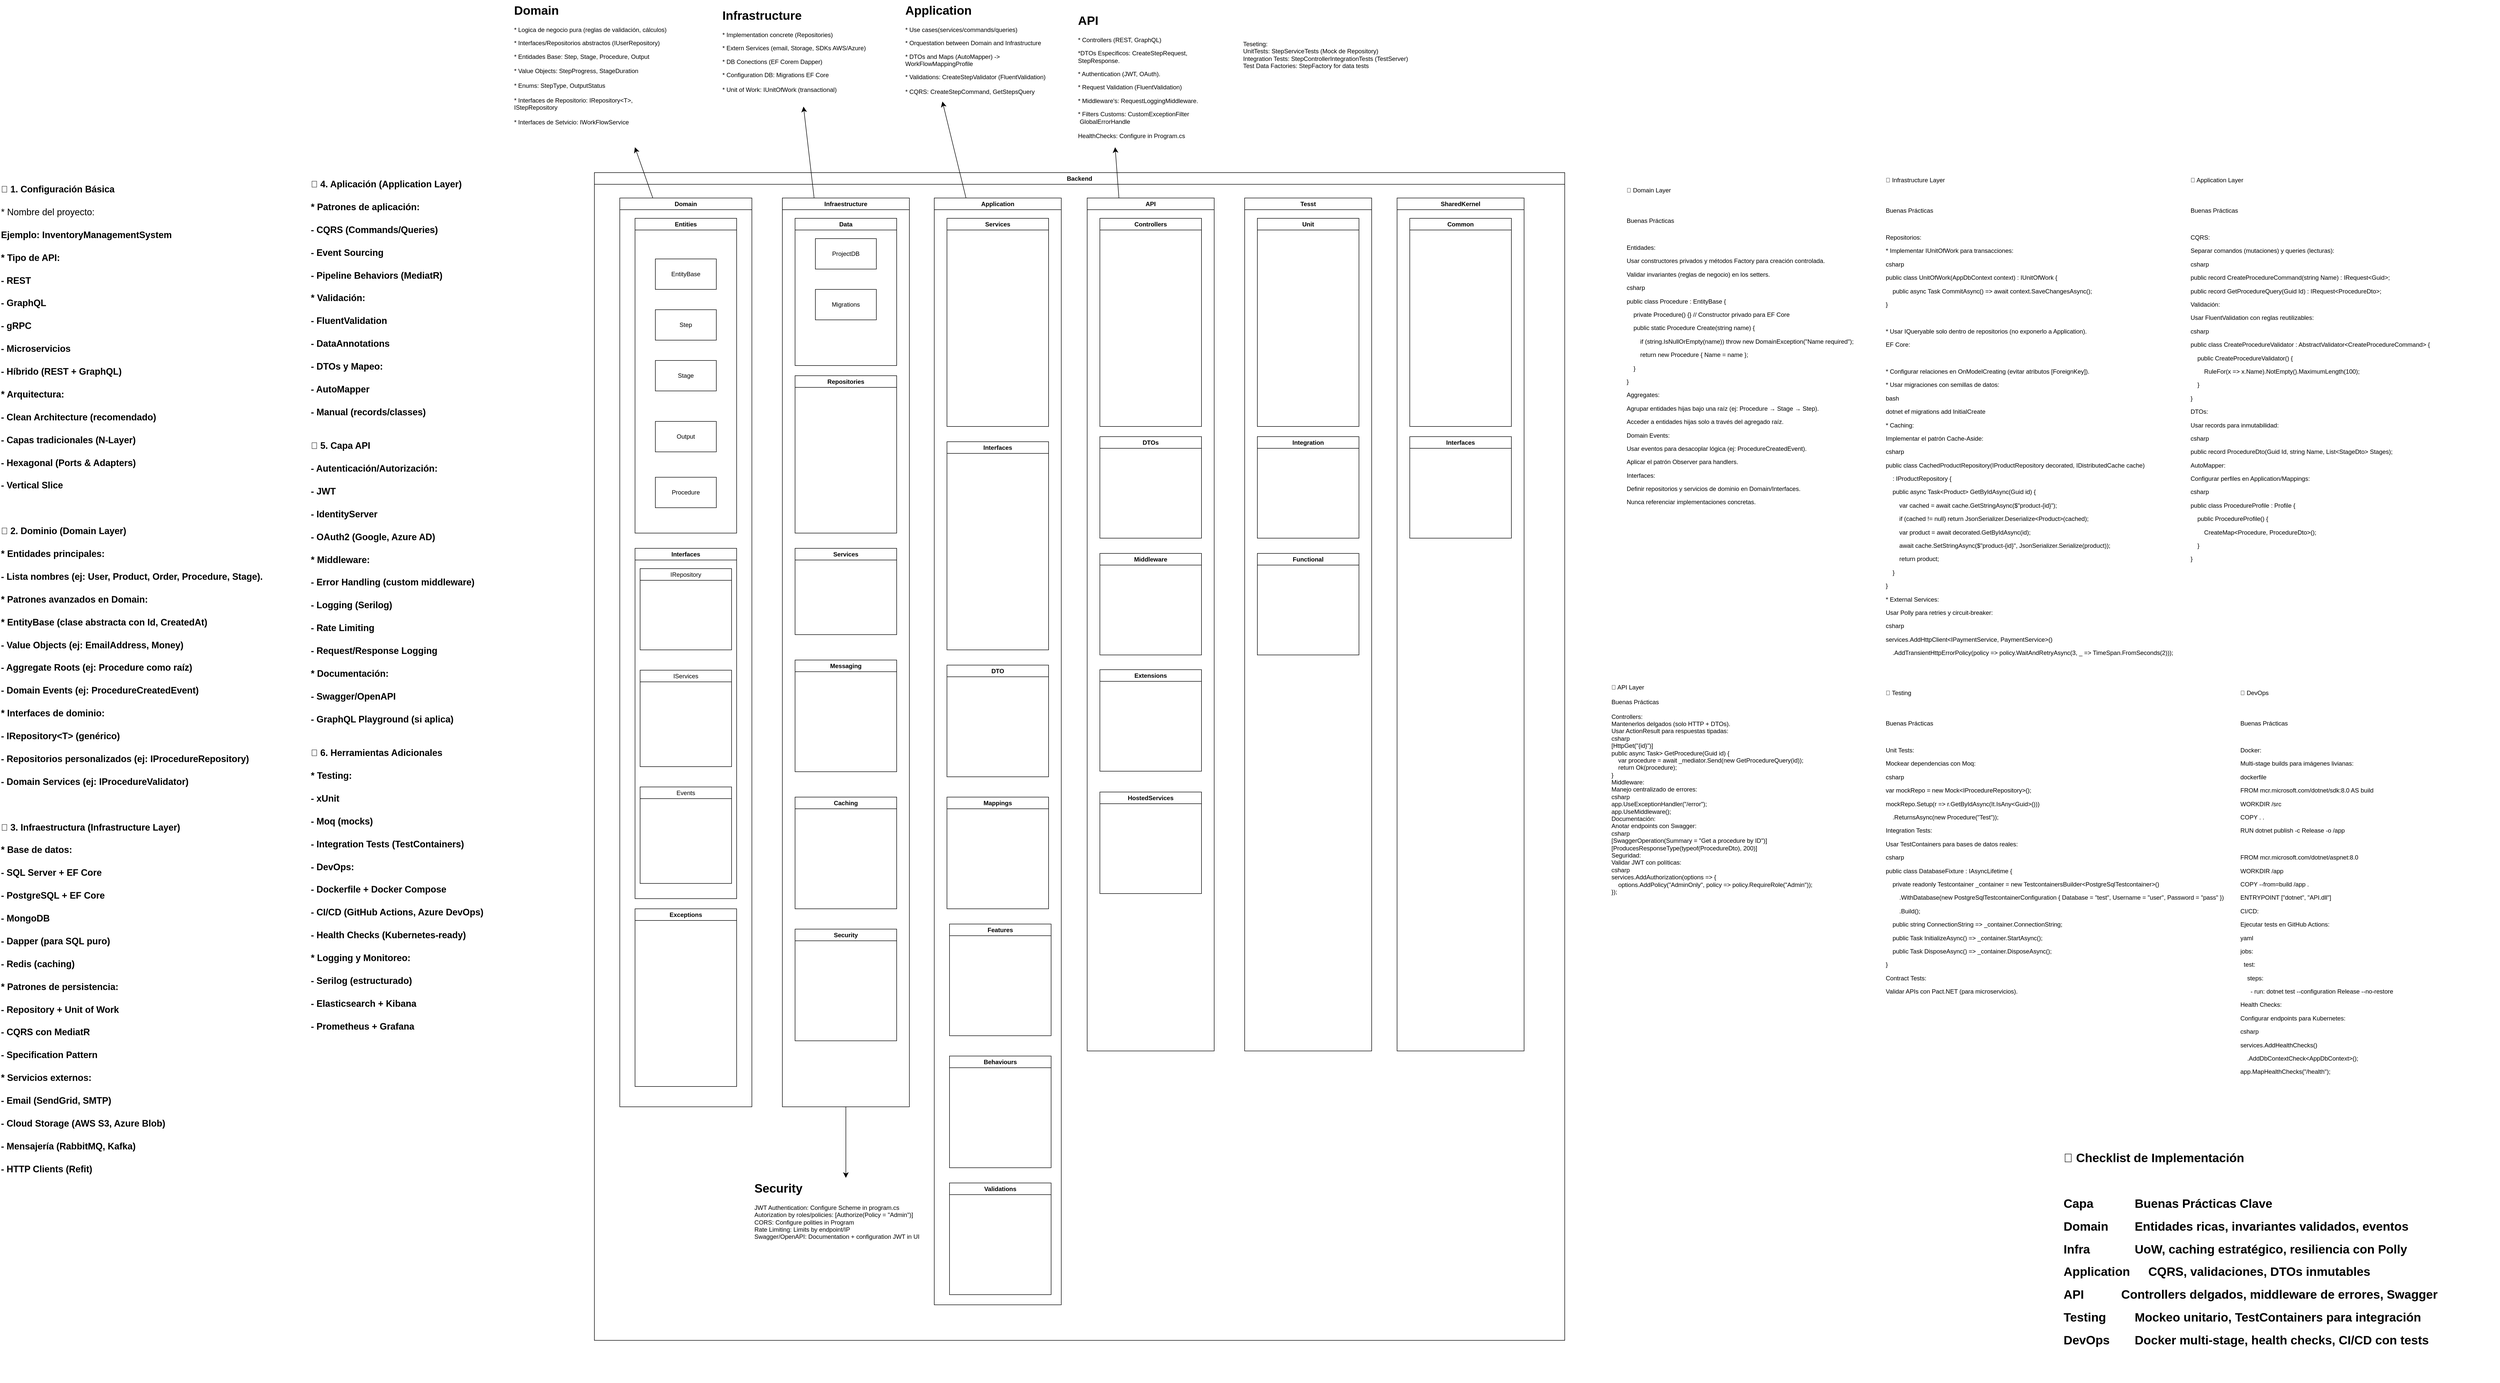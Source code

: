 <mxfile version="27.0.9">
  <diagram name="Page-1" id="qrGzQwODFf5_4_GcaNLa">
    <mxGraphModel dx="-1397" dy="2441" grid="1" gridSize="10" guides="1" tooltips="1" connect="1" arrows="1" fold="1" page="1" pageScale="1" pageWidth="827" pageHeight="1169" math="0" shadow="0">
      <root>
        <mxCell id="0" />
        <mxCell id="1" parent="0" />
        <mxCell id="d8pLa13S02zXAfsV5OUl-139" value="Backend" style="swimlane;whiteSpace=wrap;html=1;" vertex="1" parent="1">
          <mxGeometry x="3690" y="40" width="1910" height="2300" as="geometry" />
        </mxCell>
        <mxCell id="d8pLa13S02zXAfsV5OUl-60" value="Domain" style="swimlane;whiteSpace=wrap;html=1;" vertex="1" parent="d8pLa13S02zXAfsV5OUl-139">
          <mxGeometry x="50" y="50" width="260" height="1790" as="geometry" />
        </mxCell>
        <mxCell id="d8pLa13S02zXAfsV5OUl-62" value="Entities" style="swimlane;whiteSpace=wrap;html=1;" vertex="1" parent="d8pLa13S02zXAfsV5OUl-60">
          <mxGeometry x="30" y="40" width="200" height="620" as="geometry" />
        </mxCell>
        <mxCell id="d8pLa13S02zXAfsV5OUl-63" value="Step" style="rounded=0;whiteSpace=wrap;html=1;" vertex="1" parent="d8pLa13S02zXAfsV5OUl-62">
          <mxGeometry x="40" y="180" width="120" height="60" as="geometry" />
        </mxCell>
        <mxCell id="d8pLa13S02zXAfsV5OUl-64" value="Stage" style="rounded=0;whiteSpace=wrap;html=1;" vertex="1" parent="d8pLa13S02zXAfsV5OUl-62">
          <mxGeometry x="40" y="280" width="120" height="60" as="geometry" />
        </mxCell>
        <mxCell id="d8pLa13S02zXAfsV5OUl-65" value="Output" style="rounded=0;whiteSpace=wrap;html=1;" vertex="1" parent="d8pLa13S02zXAfsV5OUl-62">
          <mxGeometry x="40" y="400" width="120" height="60" as="geometry" />
        </mxCell>
        <mxCell id="d8pLa13S02zXAfsV5OUl-66" value="Procedure" style="rounded=0;whiteSpace=wrap;html=1;" vertex="1" parent="d8pLa13S02zXAfsV5OUl-62">
          <mxGeometry x="40" y="510" width="120" height="60" as="geometry" />
        </mxCell>
        <mxCell id="d8pLa13S02zXAfsV5OUl-208" value="EntityBase" style="rounded=0;whiteSpace=wrap;html=1;" vertex="1" parent="d8pLa13S02zXAfsV5OUl-62">
          <mxGeometry x="40" y="80" width="120" height="60" as="geometry" />
        </mxCell>
        <mxCell id="d8pLa13S02zXAfsV5OUl-67" value="Interfaces" style="swimlane;whiteSpace=wrap;html=1;" vertex="1" parent="d8pLa13S02zXAfsV5OUl-60">
          <mxGeometry x="30" y="690" width="200" height="690" as="geometry" />
        </mxCell>
        <mxCell id="d8pLa13S02zXAfsV5OUl-231" value="IRepository" style="swimlane;whiteSpace=wrap;html=1;fontStyle=0" vertex="1" parent="d8pLa13S02zXAfsV5OUl-67">
          <mxGeometry x="10" y="40" width="180" height="160" as="geometry" />
        </mxCell>
        <mxCell id="d8pLa13S02zXAfsV5OUl-250" value="IServices" style="swimlane;whiteSpace=wrap;html=1;fontStyle=0" vertex="1" parent="d8pLa13S02zXAfsV5OUl-67">
          <mxGeometry x="10" y="240" width="180" height="190" as="geometry" />
        </mxCell>
        <mxCell id="d8pLa13S02zXAfsV5OUl-274" value="Events" style="swimlane;whiteSpace=wrap;html=1;fontStyle=0" vertex="1" parent="d8pLa13S02zXAfsV5OUl-67">
          <mxGeometry x="10" y="470" width="180" height="190" as="geometry" />
        </mxCell>
        <mxCell id="d8pLa13S02zXAfsV5OUl-275" value="Exceptions" style="swimlane;whiteSpace=wrap;html=1;" vertex="1" parent="d8pLa13S02zXAfsV5OUl-60">
          <mxGeometry x="30" y="1400" width="200" height="350" as="geometry" />
        </mxCell>
        <mxCell id="d8pLa13S02zXAfsV5OUl-72" value="Infraestructure" style="swimlane;whiteSpace=wrap;html=1;" vertex="1" parent="d8pLa13S02zXAfsV5OUl-139">
          <mxGeometry x="370" y="50" width="250" height="1790" as="geometry" />
        </mxCell>
        <mxCell id="d8pLa13S02zXAfsV5OUl-122" value="Services" style="swimlane;whiteSpace=wrap;html=1;" vertex="1" parent="d8pLa13S02zXAfsV5OUl-72">
          <mxGeometry x="25" y="690" width="200" height="170" as="geometry" />
        </mxCell>
        <mxCell id="d8pLa13S02zXAfsV5OUl-127" value="Security" style="swimlane;whiteSpace=wrap;html=1;" vertex="1" parent="d8pLa13S02zXAfsV5OUl-72">
          <mxGeometry x="25" y="1440" width="200" height="220" as="geometry" />
        </mxCell>
        <mxCell id="d8pLa13S02zXAfsV5OUl-133" value="Data" style="swimlane;whiteSpace=wrap;html=1;" vertex="1" parent="d8pLa13S02zXAfsV5OUl-72">
          <mxGeometry x="25" y="40" width="200" height="290" as="geometry" />
        </mxCell>
        <mxCell id="d8pLa13S02zXAfsV5OUl-134" value="ProjectDB" style="rounded=0;whiteSpace=wrap;html=1;" vertex="1" parent="d8pLa13S02zXAfsV5OUl-133">
          <mxGeometry x="40" y="40" width="120" height="60" as="geometry" />
        </mxCell>
        <mxCell id="d8pLa13S02zXAfsV5OUl-276" value="Migrations" style="rounded=0;whiteSpace=wrap;html=1;" vertex="1" parent="d8pLa13S02zXAfsV5OUl-133">
          <mxGeometry x="40" y="140" width="120" height="60" as="geometry" />
        </mxCell>
        <mxCell id="d8pLa13S02zXAfsV5OUl-73" value="Repositories" style="swimlane;whiteSpace=wrap;html=1;" vertex="1" parent="d8pLa13S02zXAfsV5OUl-72">
          <mxGeometry x="25" y="350" width="200" height="310" as="geometry" />
        </mxCell>
        <mxCell id="d8pLa13S02zXAfsV5OUl-277" value="Messaging" style="swimlane;whiteSpace=wrap;html=1;" vertex="1" parent="d8pLa13S02zXAfsV5OUl-72">
          <mxGeometry x="25" y="910" width="200" height="220" as="geometry" />
        </mxCell>
        <mxCell id="d8pLa13S02zXAfsV5OUl-278" value="Caching" style="swimlane;whiteSpace=wrap;html=1;" vertex="1" parent="d8pLa13S02zXAfsV5OUl-72">
          <mxGeometry x="25" y="1180" width="200" height="220" as="geometry" />
        </mxCell>
        <mxCell id="d8pLa13S02zXAfsV5OUl-84" value="Application" style="swimlane;whiteSpace=wrap;html=1;startSize=23;" vertex="1" parent="d8pLa13S02zXAfsV5OUl-139">
          <mxGeometry x="669" y="50" width="250" height="2180" as="geometry" />
        </mxCell>
        <mxCell id="d8pLa13S02zXAfsV5OUl-85" value="Services" style="swimlane;whiteSpace=wrap;html=1;" vertex="1" parent="d8pLa13S02zXAfsV5OUl-84">
          <mxGeometry x="25" y="40" width="200" height="410" as="geometry" />
        </mxCell>
        <mxCell id="d8pLa13S02zXAfsV5OUl-107" value="Interfaces" style="swimlane;whiteSpace=wrap;html=1;" vertex="1" parent="d8pLa13S02zXAfsV5OUl-84">
          <mxGeometry x="25" y="480" width="200" height="410" as="geometry" />
        </mxCell>
        <mxCell id="d8pLa13S02zXAfsV5OUl-281" value="Mappings" style="swimlane;whiteSpace=wrap;html=1;" vertex="1" parent="d8pLa13S02zXAfsV5OUl-84">
          <mxGeometry x="25" y="1180" width="200" height="220" as="geometry" />
        </mxCell>
        <mxCell id="d8pLa13S02zXAfsV5OUl-282" value="DTO" style="swimlane;whiteSpace=wrap;html=1;" vertex="1" parent="d8pLa13S02zXAfsV5OUl-84">
          <mxGeometry x="25" y="920" width="200" height="220" as="geometry" />
        </mxCell>
        <mxCell id="d8pLa13S02zXAfsV5OUl-283" value="Features" style="swimlane;whiteSpace=wrap;html=1;" vertex="1" parent="d8pLa13S02zXAfsV5OUl-84">
          <mxGeometry x="30" y="1430" width="200" height="220" as="geometry" />
        </mxCell>
        <mxCell id="d8pLa13S02zXAfsV5OUl-284" value="Behaviours" style="swimlane;whiteSpace=wrap;html=1;" vertex="1" parent="d8pLa13S02zXAfsV5OUl-84">
          <mxGeometry x="30" y="1690" width="200" height="220" as="geometry" />
        </mxCell>
        <mxCell id="d8pLa13S02zXAfsV5OUl-285" value="Validations" style="swimlane;whiteSpace=wrap;html=1;" vertex="1" parent="d8pLa13S02zXAfsV5OUl-84">
          <mxGeometry x="30" y="1940" width="200" height="220" as="geometry" />
        </mxCell>
        <mxCell id="d8pLa13S02zXAfsV5OUl-90" value="API" style="swimlane;whiteSpace=wrap;html=1;startSize=23;" vertex="1" parent="d8pLa13S02zXAfsV5OUl-139">
          <mxGeometry x="970" y="50" width="250" height="1680" as="geometry" />
        </mxCell>
        <mxCell id="d8pLa13S02zXAfsV5OUl-91" value="Controllers" style="swimlane;whiteSpace=wrap;html=1;" vertex="1" parent="d8pLa13S02zXAfsV5OUl-90">
          <mxGeometry x="25" y="40" width="200" height="410" as="geometry" />
        </mxCell>
        <mxCell id="d8pLa13S02zXAfsV5OUl-96" value="DTOs" style="swimlane;whiteSpace=wrap;html=1;" vertex="1" parent="d8pLa13S02zXAfsV5OUl-90">
          <mxGeometry x="25" y="470" width="200" height="200" as="geometry" />
        </mxCell>
        <mxCell id="d8pLa13S02zXAfsV5OUl-97" value="Middleware" style="swimlane;whiteSpace=wrap;html=1;" vertex="1" parent="d8pLa13S02zXAfsV5OUl-90">
          <mxGeometry x="25" y="700" width="200" height="200" as="geometry" />
        </mxCell>
        <mxCell id="d8pLa13S02zXAfsV5OUl-106" value="Extensions" style="swimlane;whiteSpace=wrap;html=1;" vertex="1" parent="d8pLa13S02zXAfsV5OUl-90">
          <mxGeometry x="25" y="929" width="200" height="200" as="geometry" />
        </mxCell>
        <mxCell id="d8pLa13S02zXAfsV5OUl-287" value="HostedServices" style="swimlane;whiteSpace=wrap;html=1;" vertex="1" parent="d8pLa13S02zXAfsV5OUl-90">
          <mxGeometry x="25" y="1170" width="200" height="200" as="geometry" />
        </mxCell>
        <mxCell id="d8pLa13S02zXAfsV5OUl-288" value="Tesst" style="swimlane;whiteSpace=wrap;html=1;startSize=23;" vertex="1" parent="d8pLa13S02zXAfsV5OUl-139">
          <mxGeometry x="1280" y="50" width="250" height="1680" as="geometry" />
        </mxCell>
        <mxCell id="d8pLa13S02zXAfsV5OUl-289" value="Unit" style="swimlane;whiteSpace=wrap;html=1;" vertex="1" parent="d8pLa13S02zXAfsV5OUl-288">
          <mxGeometry x="25" y="40" width="200" height="410" as="geometry" />
        </mxCell>
        <mxCell id="d8pLa13S02zXAfsV5OUl-290" value="Integration" style="swimlane;whiteSpace=wrap;html=1;" vertex="1" parent="d8pLa13S02zXAfsV5OUl-288">
          <mxGeometry x="25" y="470" width="200" height="200" as="geometry" />
        </mxCell>
        <mxCell id="d8pLa13S02zXAfsV5OUl-291" value="Functional" style="swimlane;whiteSpace=wrap;html=1;" vertex="1" parent="d8pLa13S02zXAfsV5OUl-288">
          <mxGeometry x="25" y="700" width="200" height="200" as="geometry" />
        </mxCell>
        <mxCell id="d8pLa13S02zXAfsV5OUl-294" value="SharedKernel" style="swimlane;whiteSpace=wrap;html=1;startSize=23;" vertex="1" parent="d8pLa13S02zXAfsV5OUl-139">
          <mxGeometry x="1580" y="50" width="250" height="1680" as="geometry" />
        </mxCell>
        <mxCell id="d8pLa13S02zXAfsV5OUl-295" value="Common" style="swimlane;whiteSpace=wrap;html=1;" vertex="1" parent="d8pLa13S02zXAfsV5OUl-294">
          <mxGeometry x="25" y="40" width="200" height="410" as="geometry" />
        </mxCell>
        <mxCell id="d8pLa13S02zXAfsV5OUl-296" value="Interfaces" style="swimlane;whiteSpace=wrap;html=1;" vertex="1" parent="d8pLa13S02zXAfsV5OUl-294">
          <mxGeometry x="25" y="470" width="200" height="200" as="geometry" />
        </mxCell>
        <mxCell id="d8pLa13S02zXAfsV5OUl-218" value="&lt;h1 style=&quot;margin-top: 0px;&quot;&gt;&lt;font style=&quot;font-size: 18px;&quot;&gt;🔹 1. Configuración Básica&lt;/font&gt;&lt;/h1&gt;&lt;h1 style=&quot;margin-top: 0px;&quot;&gt;&lt;span style=&quot;font-size: 18px; font-weight: normal;&quot;&gt;* Nombre del proyecto:&lt;/span&gt;&lt;br&gt;&lt;/h1&gt;&lt;h1 style=&quot;margin-top: 0px;&quot;&gt;&lt;font style=&quot;font-size: 18px;&quot;&gt;Ejemplo: InventoryManagementSystem&lt;/font&gt;&lt;/h1&gt;&lt;h1 style=&quot;margin-top: 0px;&quot;&gt;&lt;font style=&quot;font-size: 18px;&quot;&gt;* Tipo de API:&lt;/font&gt;&lt;/h1&gt;&lt;h1 style=&quot;margin-top: 0px;&quot;&gt;&lt;font style=&quot;font-size: 18px;&quot;&gt;- REST&lt;/font&gt;&lt;/h1&gt;&lt;h1 style=&quot;margin-top: 0px;&quot;&gt;&lt;font style=&quot;font-size: 18px;&quot;&gt;- GraphQL&lt;/font&gt;&lt;/h1&gt;&lt;h1 style=&quot;margin-top: 0px;&quot;&gt;&lt;font style=&quot;font-size: 18px;&quot;&gt;- gRPC&lt;/font&gt;&lt;/h1&gt;&lt;h1 style=&quot;margin-top: 0px;&quot;&gt;&lt;font style=&quot;font-size: 18px;&quot;&gt;- Microservicios&lt;/font&gt;&lt;/h1&gt;&lt;h1 style=&quot;margin-top: 0px;&quot;&gt;&lt;font style=&quot;font-size: 18px;&quot;&gt;- Híbrido (REST + GraphQL)&lt;/font&gt;&lt;/h1&gt;&lt;h1 style=&quot;margin-top: 0px;&quot;&gt;&lt;font style=&quot;font-size: 18px;&quot;&gt;* Arquitectura:&lt;/font&gt;&lt;/h1&gt;&lt;h1 style=&quot;margin-top: 0px;&quot;&gt;&lt;font style=&quot;font-size: 18px;&quot;&gt;- Clean Architecture (recomendado)&lt;/font&gt;&lt;/h1&gt;&lt;h1 style=&quot;margin-top: 0px;&quot;&gt;&lt;font style=&quot;font-size: 18px;&quot;&gt;- Capas tradicionales (N-Layer)&lt;/font&gt;&lt;/h1&gt;&lt;h1 style=&quot;margin-top: 0px;&quot;&gt;&lt;font style=&quot;font-size: 18px;&quot;&gt;- Hexagonal (Ports &amp;amp; Adapters)&lt;/font&gt;&lt;/h1&gt;&lt;h1 style=&quot;margin-top: 0px;&quot;&gt;&lt;font style=&quot;font-size: 18px;&quot;&gt;- Vertical Slice&lt;/font&gt;&lt;/h1&gt;&lt;h1 style=&quot;margin-top: 0px;&quot;&gt;&lt;font style=&quot;font-size: 18px;&quot;&gt;&lt;br&gt;&lt;/font&gt;&lt;/h1&gt;&lt;h1 style=&quot;margin-top: 0px;&quot;&gt;&lt;font style=&quot;font-size: 18px;&quot;&gt;🔹 2. Dominio (Domain Layer)&lt;/font&gt;&lt;/h1&gt;&lt;h1 style=&quot;margin-top: 0px;&quot;&gt;&lt;font style=&quot;font-size: 18px;&quot;&gt;* Entidades principales:&lt;/font&gt;&lt;/h1&gt;&lt;h1 style=&quot;margin-top: 0px;&quot;&gt;&lt;font style=&quot;font-size: 18px;&quot;&gt;- Lista nombres (ej: User, Product, Order, Procedure, Stage).&lt;/font&gt;&lt;/h1&gt;&lt;h1 style=&quot;margin-top: 0px;&quot;&gt;&lt;font style=&quot;font-size: 18px;&quot;&gt;* Patrones avanzados en Domain:&lt;/font&gt;&lt;/h1&gt;&lt;h1 style=&quot;margin-top: 0px;&quot;&gt;&lt;font style=&quot;font-size: 18px;&quot;&gt;* EntityBase (clase abstracta con Id, CreatedAt)&lt;/font&gt;&lt;/h1&gt;&lt;h1 style=&quot;margin-top: 0px;&quot;&gt;&lt;font style=&quot;font-size: 18px;&quot;&gt;- Value Objects (ej: EmailAddress, Money)&lt;/font&gt;&lt;/h1&gt;&lt;h1 style=&quot;margin-top: 0px;&quot;&gt;&lt;font style=&quot;font-size: 18px;&quot;&gt;- Aggregate Roots (ej: Procedure como raíz)&lt;/font&gt;&lt;/h1&gt;&lt;h1 style=&quot;margin-top: 0px;&quot;&gt;&lt;font style=&quot;font-size: 18px;&quot;&gt;- Domain Events (ej: ProcedureCreatedEvent)&lt;/font&gt;&lt;/h1&gt;&lt;h1 style=&quot;margin-top: 0px;&quot;&gt;&lt;font style=&quot;font-size: 18px;&quot;&gt;* Interfaces de dominio:&lt;/font&gt;&lt;/h1&gt;&lt;h1 style=&quot;margin-top: 0px;&quot;&gt;&lt;font style=&quot;font-size: 18px;&quot;&gt;- IRepository&amp;lt;T&amp;gt; (genérico)&lt;/font&gt;&lt;/h1&gt;&lt;h1 style=&quot;margin-top: 0px;&quot;&gt;&lt;font style=&quot;font-size: 18px;&quot;&gt;- Repositorios personalizados (ej: IProcedureRepository)&lt;/font&gt;&lt;/h1&gt;&lt;h1 style=&quot;margin-top: 0px;&quot;&gt;&lt;font style=&quot;font-size: 18px;&quot;&gt;- Domain Services (ej: IProcedureValidator)&lt;/font&gt;&lt;/h1&gt;&lt;h1 style=&quot;margin-top: 0px;&quot;&gt;&lt;font style=&quot;font-size: 18px;&quot;&gt;&lt;br&gt;&lt;/font&gt;&lt;/h1&gt;&lt;h1 style=&quot;margin-top: 0px;&quot;&gt;&lt;font style=&quot;font-size: 18px;&quot;&gt;🔹 3. Infraestructura (Infrastructure Layer)&lt;/font&gt;&lt;/h1&gt;&lt;h1 style=&quot;margin-top: 0px;&quot;&gt;&lt;font style=&quot;font-size: 18px;&quot;&gt;* Base de datos:&lt;/font&gt;&lt;/h1&gt;&lt;h1 style=&quot;margin-top: 0px;&quot;&gt;&lt;font style=&quot;font-size: 18px;&quot;&gt;- SQL Server + EF Core&lt;/font&gt;&lt;/h1&gt;&lt;h1 style=&quot;margin-top: 0px;&quot;&gt;&lt;font style=&quot;font-size: 18px;&quot;&gt;- PostgreSQL + EF Core&lt;/font&gt;&lt;/h1&gt;&lt;h1 style=&quot;margin-top: 0px;&quot;&gt;&lt;font style=&quot;font-size: 18px;&quot;&gt;- MongoDB&lt;/font&gt;&lt;/h1&gt;&lt;h1 style=&quot;margin-top: 0px;&quot;&gt;&lt;font style=&quot;font-size: 18px;&quot;&gt;- Dapper (para SQL puro)&lt;/font&gt;&lt;/h1&gt;&lt;h1 style=&quot;margin-top: 0px;&quot;&gt;&lt;font style=&quot;font-size: 18px;&quot;&gt;- Redis (caching)&lt;/font&gt;&lt;/h1&gt;&lt;h1 style=&quot;margin-top: 0px;&quot;&gt;&lt;font style=&quot;font-size: 18px;&quot;&gt;* Patrones de persistencia:&lt;/font&gt;&lt;/h1&gt;&lt;h1 style=&quot;margin-top: 0px;&quot;&gt;&lt;font style=&quot;font-size: 18px;&quot;&gt;- Repository + Unit of Work&lt;/font&gt;&lt;/h1&gt;&lt;h1 style=&quot;margin-top: 0px;&quot;&gt;&lt;font style=&quot;font-size: 18px;&quot;&gt;- CQRS con MediatR&lt;/font&gt;&lt;/h1&gt;&lt;h1 style=&quot;margin-top: 0px;&quot;&gt;&lt;font style=&quot;font-size: 18px;&quot;&gt;- Specification Pattern&lt;/font&gt;&lt;/h1&gt;&lt;h1 style=&quot;margin-top: 0px;&quot;&gt;&lt;font style=&quot;font-size: 18px;&quot;&gt;* Servicios externos:&lt;/font&gt;&lt;/h1&gt;&lt;h1 style=&quot;margin-top: 0px;&quot;&gt;&lt;font style=&quot;font-size: 18px;&quot;&gt;- Email (SendGrid, SMTP)&lt;/font&gt;&lt;/h1&gt;&lt;h1 style=&quot;margin-top: 0px;&quot;&gt;&lt;font style=&quot;font-size: 18px;&quot;&gt;- Cloud Storage (AWS S3, Azure Blob)&lt;/font&gt;&lt;/h1&gt;&lt;h1 style=&quot;margin-top: 0px;&quot;&gt;&lt;font style=&quot;font-size: 18px;&quot;&gt;- Mensajería (RabbitMQ, Kafka)&lt;/font&gt;&lt;/h1&gt;&lt;h1 style=&quot;margin-top: 0px;&quot;&gt;&lt;font style=&quot;font-size: 18px;&quot;&gt;- HTTP Clients (Refit)&lt;/font&gt;&lt;/h1&gt;&lt;h1 style=&quot;margin-top: 0px;&quot;&gt;&lt;br&gt;&lt;/h1&gt;" style="text;html=1;whiteSpace=wrap;overflow=hidden;rounded=0;" vertex="1" parent="1">
          <mxGeometry x="2520" y="50" width="590" height="2170" as="geometry" />
        </mxCell>
        <mxCell id="d8pLa13S02zXAfsV5OUl-256" value="&lt;h1 style=&quot;margin-top: 0px;&quot;&gt;Domain&lt;/h1&gt;&lt;p&gt;* Logica de negocio pura (reglas de validación, cálculos)&lt;/p&gt;&lt;p&gt;* Interfaces/Repositorios abstractos (IUserRepository)&lt;/p&gt;&lt;div&gt;* Entidades Base: Step, Stage, Procedure, Output&lt;/div&gt;&lt;div&gt;&lt;br&gt;&lt;/div&gt;&lt;div&gt;* Value Objects: StepProgress, StageDuration&lt;/div&gt;&lt;div&gt;&lt;br&gt;&lt;/div&gt;&lt;div&gt;* Enums: StepType, OutputStatus&lt;/div&gt;&lt;div&gt;&lt;br&gt;&lt;/div&gt;&lt;div&gt;* Interfaces de Repositorio: IRepository&amp;lt;T&amp;gt;, IStepRepository&lt;/div&gt;&lt;div&gt;&lt;br&gt;&lt;/div&gt;&lt;div&gt;* Interfaces de Setvicio: IWorkFlowService&lt;/div&gt;" style="text;html=1;whiteSpace=wrap;overflow=hidden;rounded=0;" vertex="1" parent="1">
          <mxGeometry x="3530" y="-300" width="319.65" height="290" as="geometry" />
        </mxCell>
        <mxCell id="d8pLa13S02zXAfsV5OUl-257" style="edgeStyle=none;curved=1;rounded=0;orthogonalLoop=1;jettySize=auto;html=1;exitX=0.25;exitY=0;exitDx=0;exitDy=0;entryX=0.75;entryY=1;entryDx=0;entryDy=0;fontSize=12;startSize=8;endSize=8;" edge="1" parent="1" source="d8pLa13S02zXAfsV5OUl-60" target="d8pLa13S02zXAfsV5OUl-256">
          <mxGeometry relative="1" as="geometry" />
        </mxCell>
        <mxCell id="d8pLa13S02zXAfsV5OUl-259" value="&lt;h1 style=&quot;margin-top: 0px;&quot;&gt;Infrastructure&lt;/h1&gt;&lt;p&gt;* Implementation concrete (Repositories)&lt;/p&gt;&lt;p&gt;* Extern Services (email, Storage, SDKs AWS/Azure)&lt;/p&gt;&lt;p&gt;* DB Conections (EF Corem Dapper)&lt;/p&gt;&lt;div&gt;* Configuration DB: Migrations EF Core&lt;/div&gt;&lt;div&gt;&lt;br&gt;&lt;/div&gt;&lt;div&gt;* Unit of Work: IUnitOfWork (transactional)&lt;/div&gt;&lt;p&gt;&lt;br&gt;&lt;/p&gt;" style="text;html=1;whiteSpace=wrap;overflow=hidden;rounded=0;" vertex="1" parent="1">
          <mxGeometry x="3940" y="-290" width="300" height="200" as="geometry" />
        </mxCell>
        <mxCell id="d8pLa13S02zXAfsV5OUl-258" style="edgeStyle=none;curved=1;rounded=0;orthogonalLoop=1;jettySize=auto;html=1;exitX=0.25;exitY=0;exitDx=0;exitDy=0;fontSize=12;startSize=8;endSize=8;" edge="1" parent="1" source="d8pLa13S02zXAfsV5OUl-72" target="d8pLa13S02zXAfsV5OUl-259">
          <mxGeometry relative="1" as="geometry">
            <mxPoint x="4100" y="-150" as="targetPoint" />
          </mxGeometry>
        </mxCell>
        <mxCell id="d8pLa13S02zXAfsV5OUl-261" value="&lt;h1 style=&quot;margin-top: 0px;&quot;&gt;Application&lt;/h1&gt;&lt;p&gt;* Use cases(services/commands/queries)&lt;/p&gt;&lt;p&gt;* Orquestation between Domain and Infrastructure&lt;/p&gt;&lt;p&gt;* DTOs and Maps (AutoMapper) -&amp;gt; WorkFlowMappingProfile&lt;/p&gt;&lt;div&gt;* Validations: CreateStepValidator (FluentValidation)&lt;/div&gt;&lt;div&gt;&lt;br&gt;&lt;/div&gt;&lt;div&gt;* CQRS: CreateStepCommand, GetStepsQuery&amp;nbsp;&lt;/div&gt;&lt;div&gt;&lt;br&gt;&lt;/div&gt;" style="text;html=1;whiteSpace=wrap;overflow=hidden;rounded=0;" vertex="1" parent="1">
          <mxGeometry x="4300" y="-300" width="300" height="200" as="geometry" />
        </mxCell>
        <mxCell id="d8pLa13S02zXAfsV5OUl-262" style="edgeStyle=none;curved=1;rounded=0;orthogonalLoop=1;jettySize=auto;html=1;exitX=0.25;exitY=0;exitDx=0;exitDy=0;entryX=0.25;entryY=1;entryDx=0;entryDy=0;fontSize=12;startSize=8;endSize=8;" edge="1" parent="1" source="d8pLa13S02zXAfsV5OUl-84" target="d8pLa13S02zXAfsV5OUl-261">
          <mxGeometry relative="1" as="geometry" />
        </mxCell>
        <mxCell id="d8pLa13S02zXAfsV5OUl-264" value="&lt;h1 style=&quot;margin-top: 0px;&quot;&gt;API&lt;/h1&gt;&lt;p&gt;* Controllers (REST, GraphQL)&lt;/p&gt;&lt;p&gt;*DTOs Especificos: CreateStepRequest, StepResponse.&lt;br&gt;&lt;/p&gt;&lt;p&gt;* Authentication (JWT, OAuth).&lt;/p&gt;&lt;p&gt;* Request Validation (FluentValidation)&lt;/p&gt;&lt;p&gt;* Middleware&#39;s: RequestLoggingMiddleware.&lt;br&gt;&lt;/p&gt;&lt;div&gt;* Filters Customs: CustomExceptionFilter&lt;/div&gt;&lt;div&gt;&amp;nbsp;GlobalErrorHandle&lt;/div&gt;&lt;div&gt;&lt;br&gt;&lt;/div&gt;&lt;div&gt;HealthChecks: Configure in Program.cs&lt;/div&gt;" style="text;html=1;whiteSpace=wrap;overflow=hidden;rounded=0;" vertex="1" parent="1">
          <mxGeometry x="4640" y="-280" width="300" height="270" as="geometry" />
        </mxCell>
        <mxCell id="d8pLa13S02zXAfsV5OUl-265" style="edgeStyle=none;curved=1;rounded=0;orthogonalLoop=1;jettySize=auto;html=1;exitX=0.25;exitY=0;exitDx=0;exitDy=0;entryX=0.25;entryY=1;entryDx=0;entryDy=0;fontSize=12;startSize=8;endSize=8;" edge="1" parent="1" source="d8pLa13S02zXAfsV5OUl-90" target="d8pLa13S02zXAfsV5OUl-264">
          <mxGeometry relative="1" as="geometry" />
        </mxCell>
        <mxCell id="d8pLa13S02zXAfsV5OUl-267" value="&lt;h1 style=&quot;margin-top: 0px;&quot;&gt;Security&lt;/h1&gt;&lt;div&gt;JWT Authentication: Configure Scheme in program.cs&lt;/div&gt;&lt;div&gt;Autorization by roles/policies: [Authorize(Policy = &quot;Admin&quot;)]&lt;/div&gt;&lt;div&gt;CORS: Configure polities in Program&lt;/div&gt;&lt;div&gt;Rate Limiting: Limits by endpoint/IP&lt;/div&gt;&lt;div&gt;Swagger/OpenAPI: Documentation + configuration JWT in UI&lt;/div&gt;" style="text;html=1;whiteSpace=wrap;overflow=hidden;rounded=0;" vertex="1" parent="1">
          <mxGeometry x="4002.5" y="2020" width="365" height="165" as="geometry" />
        </mxCell>
        <mxCell id="d8pLa13S02zXAfsV5OUl-272" value="Teseting:&lt;div&gt;UnitTests: StepServiceTests (Mock de Repository)&lt;/div&gt;&lt;div&gt;Integration Tests: StepControllerIntegrationTests (TestServer)&lt;/div&gt;&lt;div&gt;Test Data Factories: StepFactory for data tests&lt;/div&gt;" style="shape=partialRectangle;html=1;whiteSpace=wrap;connectable=0;strokeColor=inherit;overflow=hidden;fillColor=none;top=0;left=0;bottom=0;right=0;pointerEvents=1;fontSize=12;align=left;spacingLeft=5;" vertex="1" parent="1">
          <mxGeometry x="4960" y="-280" width="370" height="176" as="geometry">
            <mxRectangle width="370" height="176" as="alternateBounds" />
          </mxGeometry>
        </mxCell>
        <mxCell id="d8pLa13S02zXAfsV5OUl-280" value="" style="edgeStyle=none;curved=1;rounded=0;orthogonalLoop=1;jettySize=auto;html=1;fontSize=12;startSize=8;endSize=8;" edge="1" parent="1" source="d8pLa13S02zXAfsV5OUl-72" target="d8pLa13S02zXAfsV5OUl-267">
          <mxGeometry relative="1" as="geometry" />
        </mxCell>
        <mxCell id="d8pLa13S02zXAfsV5OUl-309" value="&lt;h1 style=&quot;margin-top: 0px;&quot;&gt;&lt;span style=&quot;font-size: 12px; font-weight: normal;&quot;&gt;🔷 Infrastructure Layer&lt;/span&gt;&lt;br&gt;&lt;/h1&gt;&lt;p&gt;&lt;br&gt;&lt;/p&gt;&lt;p&gt;Buenas Prácticas&lt;/p&gt;&lt;p&gt;&lt;br&gt;&lt;/p&gt;&lt;p&gt;Repositorios:&lt;/p&gt;&lt;p&gt;* Implementar IUnitOfWork para transacciones:&lt;/p&gt;&lt;p&gt;csharp&lt;/p&gt;&lt;p&gt;public class UnitOfWork(AppDbContext context) : IUnitOfWork {&lt;/p&gt;&lt;p&gt;&amp;nbsp; &amp;nbsp; public async Task CommitAsync() =&amp;gt; await context.SaveChangesAsync();&lt;/p&gt;&lt;p&gt;}&lt;/p&gt;&lt;p&gt;&lt;br&gt;&lt;/p&gt;&lt;p&gt;* Usar IQueryable solo dentro de repositorios (no exponerlo a Application).&lt;/p&gt;&lt;p&gt;EF Core:&lt;/p&gt;&lt;p&gt;&lt;br&gt;&lt;/p&gt;&lt;p&gt;* Configurar relaciones en OnModelCreating (evitar atributos [ForeignKey]).&lt;/p&gt;&lt;p&gt;* Usar migraciones con semillas de datos:&lt;/p&gt;&lt;p&gt;bash&lt;/p&gt;&lt;p&gt;dotnet ef migrations add InitialCreate&lt;/p&gt;&lt;p&gt;* Caching:&lt;/p&gt;&lt;p&gt;Implementar el patrón Cache-Aside:&lt;/p&gt;&lt;p&gt;csharp&lt;/p&gt;&lt;p&gt;public class CachedProductRepository(IProductRepository decorated, IDistributedCache cache)&amp;nbsp;&lt;/p&gt;&lt;p&gt;&amp;nbsp; &amp;nbsp; : IProductRepository {&lt;/p&gt;&lt;p&gt;&amp;nbsp; &amp;nbsp; public async Task&amp;lt;Product&amp;gt; GetByIdAsync(Guid id) {&lt;/p&gt;&lt;p&gt;&amp;nbsp; &amp;nbsp; &amp;nbsp; &amp;nbsp; var cached = await cache.GetStringAsync($&quot;product-{id}&quot;);&lt;/p&gt;&lt;p&gt;&amp;nbsp; &amp;nbsp; &amp;nbsp; &amp;nbsp; if (cached != null) return JsonSerializer.Deserialize&amp;lt;Product&amp;gt;(cached);&lt;/p&gt;&lt;p&gt;&amp;nbsp; &amp;nbsp; &amp;nbsp; &amp;nbsp; var product = await decorated.GetByIdAsync(id);&lt;/p&gt;&lt;p&gt;&amp;nbsp; &amp;nbsp; &amp;nbsp; &amp;nbsp; await cache.SetStringAsync($&quot;product-{id}&quot;, JsonSerializer.Serialize(product));&lt;/p&gt;&lt;p&gt;&amp;nbsp; &amp;nbsp; &amp;nbsp; &amp;nbsp; return product;&lt;/p&gt;&lt;p&gt;&amp;nbsp; &amp;nbsp; }&lt;/p&gt;&lt;p&gt;}&lt;/p&gt;&lt;p&gt;* External Services:&lt;/p&gt;&lt;p&gt;Usar Polly para retries y circuit-breaker:&lt;/p&gt;&lt;p&gt;csharp&lt;/p&gt;&lt;p&gt;services.AddHttpClient&amp;lt;IPaymentService, PaymentService&amp;gt;()&lt;/p&gt;&lt;p&gt;&amp;nbsp; &amp;nbsp; .AddTransientHttpErrorPolicy(policy =&amp;gt; policy.WaitAndRetryAsync(3, _ =&amp;gt; TimeSpan.FromSeconds(2)));&lt;/p&gt;&lt;div&gt;&lt;br&gt;&lt;/div&gt;" style="text;html=1;whiteSpace=wrap;overflow=hidden;rounded=0;" vertex="1" parent="1">
          <mxGeometry x="6230" y="30" width="590" height="1060" as="geometry" />
        </mxCell>
        <mxCell id="d8pLa13S02zXAfsV5OUl-310" value="&lt;h1 style=&quot;margin-top: 0px;&quot;&gt;&lt;span style=&quot;font-size: 12px; font-weight: normal;&quot;&gt;🔷 Application Layer&lt;/span&gt;&lt;br&gt;&lt;/h1&gt;&lt;p&gt;&lt;br&gt;&lt;/p&gt;&lt;p&gt;Buenas Prácticas&lt;/p&gt;&lt;p&gt;&lt;br&gt;&lt;/p&gt;&lt;p&gt;CQRS:&lt;/p&gt;&lt;p&gt;Separar comandos (mutaciones) y queries (lecturas):&lt;/p&gt;&lt;p&gt;csharp&lt;/p&gt;&lt;p&gt;public record CreateProcedureCommand(string Name) : IRequest&amp;lt;Guid&amp;gt;;&lt;/p&gt;&lt;p&gt;public record GetProcedureQuery(Guid Id) : IRequest&amp;lt;ProcedureDto&amp;gt;;&lt;/p&gt;&lt;p&gt;Validación:&lt;/p&gt;&lt;p&gt;Usar FluentValidation con reglas reutilizables:&lt;/p&gt;&lt;p&gt;csharp&lt;/p&gt;&lt;p&gt;public class CreateProcedureValidator : AbstractValidator&amp;lt;CreateProcedureCommand&amp;gt; {&lt;/p&gt;&lt;p&gt;&amp;nbsp; &amp;nbsp; public CreateProcedureValidator() {&lt;/p&gt;&lt;p&gt;&amp;nbsp; &amp;nbsp; &amp;nbsp; &amp;nbsp; RuleFor(x =&amp;gt; x.Name).NotEmpty().MaximumLength(100);&lt;/p&gt;&lt;p&gt;&amp;nbsp; &amp;nbsp; }&lt;/p&gt;&lt;p&gt;}&lt;/p&gt;&lt;p&gt;DTOs:&lt;/p&gt;&lt;p&gt;Usar records para inmutabilidad:&lt;/p&gt;&lt;p&gt;csharp&lt;/p&gt;&lt;p&gt;public record ProcedureDto(Guid Id, string Name, List&amp;lt;StageDto&amp;gt; Stages);&lt;/p&gt;&lt;p&gt;AutoMapper:&lt;/p&gt;&lt;p&gt;Configurar perfiles en Application/Mappings:&lt;/p&gt;&lt;p&gt;csharp&lt;/p&gt;&lt;p&gt;public class ProcedureProfile : Profile {&lt;/p&gt;&lt;p&gt;&amp;nbsp; &amp;nbsp; public ProcedureProfile() {&lt;/p&gt;&lt;p&gt;&amp;nbsp; &amp;nbsp; &amp;nbsp; &amp;nbsp; CreateMap&amp;lt;Procedure, ProcedureDto&amp;gt;();&lt;/p&gt;&lt;p&gt;&amp;nbsp; &amp;nbsp; }&lt;/p&gt;&lt;p&gt;}&lt;/p&gt;&lt;div&gt;&lt;br&gt;&lt;/div&gt;" style="text;html=1;whiteSpace=wrap;overflow=hidden;rounded=0;" vertex="1" parent="1">
          <mxGeometry x="6830" y="30" width="490" height="830" as="geometry" />
        </mxCell>
        <mxCell id="d8pLa13S02zXAfsV5OUl-311" value="&lt;h1 style=&quot;margin-top: 0px;&quot;&gt;&lt;span style=&quot;font-size: 12px; font-weight: normal;&quot;&gt;🔷 Domain Layer&lt;/span&gt;&lt;br&gt;&lt;/h1&gt;&lt;p&gt;&lt;br&gt;&lt;/p&gt;&lt;p&gt;Buenas Prácticas&lt;/p&gt;&lt;p&gt;&lt;br&gt;&lt;/p&gt;&lt;p&gt;Entidades:&lt;/p&gt;&lt;p&gt;Usar constructores privados y métodos Factory para creación controlada.&lt;/p&gt;&lt;p&gt;Validar invariantes (reglas de negocio) en los setters.&lt;/p&gt;&lt;p&gt;csharp&lt;/p&gt;&lt;p&gt;public class Procedure : EntityBase {&lt;/p&gt;&lt;p&gt;&amp;nbsp; &amp;nbsp; private Procedure() {} // Constructor privado para EF Core&lt;/p&gt;&lt;p&gt;&amp;nbsp; &amp;nbsp; public static Procedure Create(string name) {&lt;/p&gt;&lt;p&gt;&amp;nbsp; &amp;nbsp; &amp;nbsp; &amp;nbsp; if (string.IsNullOrEmpty(name)) throw new DomainException(&quot;Name required&quot;);&lt;/p&gt;&lt;p&gt;&amp;nbsp; &amp;nbsp; &amp;nbsp; &amp;nbsp; return new Procedure { Name = name };&lt;/p&gt;&lt;p&gt;&amp;nbsp; &amp;nbsp; }&lt;/p&gt;&lt;p&gt;}&lt;/p&gt;&lt;p&gt;Aggregates:&lt;/p&gt;&lt;p&gt;Agrupar entidades hijas bajo una raíz (ej: Procedure → Stage → Step).&lt;/p&gt;&lt;p&gt;Acceder a entidades hijas solo a través del agregado raíz.&lt;/p&gt;&lt;p&gt;Domain Events:&lt;/p&gt;&lt;p&gt;Usar eventos para desacoplar lógica (ej: ProcedureCreatedEvent).&lt;/p&gt;&lt;p&gt;Aplicar el patrón Observer para handlers.&lt;/p&gt;&lt;p&gt;Interfaces:&lt;/p&gt;&lt;p&gt;Definir repositorios y servicios de dominio en Domain/Interfaces.&lt;/p&gt;&lt;p&gt;Nunca referenciar implementaciones concretas.&lt;/p&gt;" style="text;html=1;whiteSpace=wrap;overflow=hidden;rounded=0;" vertex="1" parent="1">
          <mxGeometry x="5720" y="50" width="470" height="700" as="geometry" />
        </mxCell>
        <mxCell id="d8pLa13S02zXAfsV5OUl-312" value="🔷 API Layer&#xa;&#xa;Buenas Prácticas&#xa;&#xa;Controllers:&#xa;Mantenerlos delgados (solo HTTP + DTOs).&#xa;Usar ActionResult&lt;T&gt; para respuestas tipadas:&#xa;csharp&#xa;[HttpGet(&quot;{id}&quot;)]&#xa;public async Task&lt;ActionResult&lt;ProcedureDto&gt;&gt; GetProcedure(Guid id) {&#xa;    var procedure = await _mediator.Send(new GetProcedureQuery(id));&#xa;    return Ok(procedure);&#xa;}&#xa;Middleware:&#xa;Manejo centralizado de errores:&#xa;csharp&#xa;app.UseExceptionHandler(&quot;/error&quot;);&#xa;app.UseMiddleware&lt;ErrorHandlerMiddleware&gt;();&#xa;Documentación:&#xa;Anotar endpoints con Swagger:&#xa;csharp&#xa;[SwaggerOperation(Summary = &quot;Get a procedure by ID&quot;)]&#xa;[ProducesResponseType(typeof(ProcedureDto), 200)]&#xa;Seguridad:&#xa;Validar JWT con políticas:&#xa;csharp&#xa;services.AddAuthorization(options =&gt; {&#xa;    options.AddPolicy(&quot;AdminOnly&quot;, policy =&gt; policy.RequireRole(&quot;Admin&quot;));&#xa;});" style="text;html=1;whiteSpace=wrap;overflow=hidden;rounded=0;" vertex="1" parent="1">
          <mxGeometry x="5690" y="1040" width="500" height="560" as="geometry" />
        </mxCell>
        <mxCell id="d8pLa13S02zXAfsV5OUl-313" value="&lt;h1 style=&quot;margin-top: 0px;&quot;&gt;&lt;span style=&quot;font-size: 12px; font-weight: normal;&quot;&gt;🔷 Testing&lt;/span&gt;&lt;br&gt;&lt;/h1&gt;&lt;p&gt;&lt;br&gt;&lt;/p&gt;&lt;p&gt;Buenas Prácticas&lt;/p&gt;&lt;p&gt;&lt;br&gt;&lt;/p&gt;&lt;p&gt;Unit Tests:&lt;/p&gt;&lt;p&gt;Mockear dependencias con Moq:&lt;/p&gt;&lt;p&gt;csharp&lt;/p&gt;&lt;p&gt;var mockRepo = new Mock&amp;lt;IProcedureRepository&amp;gt;();&lt;/p&gt;&lt;p&gt;mockRepo.Setup(r =&amp;gt; r.GetByIdAsync(It.IsAny&amp;lt;Guid&amp;gt;()))&lt;/p&gt;&lt;p&gt;&amp;nbsp; &amp;nbsp; .ReturnsAsync(new Procedure(&quot;Test&quot;));&lt;/p&gt;&lt;p&gt;Integration Tests:&lt;/p&gt;&lt;p&gt;Usar TestContainers para bases de datos reales:&lt;/p&gt;&lt;p&gt;csharp&lt;/p&gt;&lt;p&gt;public class DatabaseFixture : IAsyncLifetime {&lt;/p&gt;&lt;p&gt;&amp;nbsp; &amp;nbsp; private readonly Testcontainer _container = new TestcontainersBuilder&amp;lt;PostgreSqlTestcontainer&amp;gt;()&lt;/p&gt;&lt;p&gt;&amp;nbsp; &amp;nbsp; &amp;nbsp; &amp;nbsp; .WithDatabase(new PostgreSqlTestcontainerConfiguration { Database = &quot;test&quot;, Username = &quot;user&quot;, Password = &quot;pass&quot; })&lt;/p&gt;&lt;p&gt;&amp;nbsp; &amp;nbsp; &amp;nbsp; &amp;nbsp; .Build();&lt;/p&gt;&lt;p&gt;&amp;nbsp; &amp;nbsp; public string ConnectionString =&amp;gt; _container.ConnectionString;&lt;/p&gt;&lt;p&gt;&amp;nbsp; &amp;nbsp; public Task InitializeAsync() =&amp;gt; _container.StartAsync();&lt;/p&gt;&lt;p&gt;&amp;nbsp; &amp;nbsp; public Task DisposeAsync() =&amp;gt; _container.DisposeAsync();&lt;/p&gt;&lt;p&gt;}&lt;/p&gt;&lt;p&gt;Contract Tests:&lt;/p&gt;&lt;p&gt;Validar APIs con Pact.NET (para microservicios).&lt;/p&gt;" style="text;html=1;whiteSpace=wrap;overflow=hidden;rounded=0;" vertex="1" parent="1">
          <mxGeometry x="6230" y="1040" width="690" height="710" as="geometry" />
        </mxCell>
        <mxCell id="d8pLa13S02zXAfsV5OUl-314" value="&lt;h1 style=&quot;margin-top: 0px;&quot;&gt;&lt;span style=&quot;font-size: 12px; font-weight: normal;&quot;&gt;🔷 DevOps&lt;/span&gt;&lt;br&gt;&lt;/h1&gt;&lt;p&gt;&lt;br&gt;&lt;/p&gt;&lt;p&gt;Buenas Prácticas&lt;/p&gt;&lt;p&gt;&lt;br&gt;&lt;/p&gt;&lt;p&gt;Docker:&lt;/p&gt;&lt;p&gt;Multi-stage builds para imágenes livianas:&lt;/p&gt;&lt;p&gt;dockerfile&lt;/p&gt;&lt;p&gt;FROM mcr.microsoft.com/dotnet/sdk:8.0 AS build&lt;/p&gt;&lt;p&gt;WORKDIR /src&lt;/p&gt;&lt;p&gt;COPY . .&lt;/p&gt;&lt;p&gt;RUN dotnet publish -c Release -o /app&lt;/p&gt;&lt;p&gt;&lt;br&gt;&lt;/p&gt;&lt;p&gt;FROM mcr.microsoft.com/dotnet/aspnet:8.0&lt;/p&gt;&lt;p&gt;WORKDIR /app&lt;/p&gt;&lt;p&gt;COPY --from=build /app .&lt;/p&gt;&lt;p&gt;ENTRYPOINT [&quot;dotnet&quot;, &quot;API.dll&quot;]&lt;/p&gt;&lt;p&gt;CI/CD:&lt;/p&gt;&lt;p&gt;Ejecutar tests en GitHub Actions:&lt;/p&gt;&lt;p&gt;yaml&lt;/p&gt;&lt;p&gt;jobs:&lt;/p&gt;&lt;p&gt;&amp;nbsp; test:&lt;/p&gt;&lt;p&gt;&amp;nbsp; &amp;nbsp; steps:&lt;/p&gt;&lt;p&gt;&amp;nbsp; &amp;nbsp; &amp;nbsp; - run: dotnet test --configuration Release --no-restore&lt;/p&gt;&lt;p&gt;Health Checks:&lt;/p&gt;&lt;p&gt;Configurar endpoints para Kubernetes:&lt;/p&gt;&lt;p&gt;csharp&lt;/p&gt;&lt;p&gt;services.AddHealthChecks()&lt;/p&gt;&lt;p&gt;&amp;nbsp; &amp;nbsp; .AddDbContextCheck&amp;lt;AppDbContext&amp;gt;();&lt;/p&gt;&lt;p&gt;app.MapHealthChecks(&quot;/health&quot;);&lt;/p&gt;&lt;div&gt;&lt;br&gt;&lt;/div&gt;" style="text;html=1;whiteSpace=wrap;overflow=hidden;rounded=0;" vertex="1" parent="1">
          <mxGeometry x="6928" y="1040" width="512" height="820" as="geometry" />
        </mxCell>
        <mxCell id="d8pLa13S02zXAfsV5OUl-315" value="&lt;h1 style=&quot;margin-top: 0px;&quot;&gt;📌 Checklist de Implementación&lt;/h1&gt;&lt;h1 style=&quot;margin-top: 0px;&quot;&gt;&lt;br&gt;&lt;/h1&gt;&lt;h1 style=&quot;margin-top: 0px;&quot;&gt;Capa&lt;span style=&quot;white-space:pre&quot; class=&quot;Apple-tab-span&quot;&gt;&#x9;&lt;/span&gt; &amp;nbsp; &amp;nbsp; Buenas Prácticas Clave&lt;/h1&gt;&lt;h1 style=&quot;margin-top: 0px;&quot;&gt;Domain&lt;span style=&quot;white-space:pre&quot; class=&quot;Apple-tab-span&quot;&gt;&#x9;&lt;/span&gt; &amp;nbsp; &amp;nbsp; Entidades ricas, invariantes validados, eventos&lt;/h1&gt;&lt;h1 style=&quot;margin-top: 0px;&quot;&gt;Infra&lt;span style=&quot;white-space:pre&quot; class=&quot;Apple-tab-span&quot;&gt;&#x9;&lt;/span&gt; &amp;nbsp; &amp;nbsp; UoW, caching estratégico, resiliencia con Polly&lt;/h1&gt;&lt;h1 style=&quot;margin-top: 0px;&quot;&gt;Application&lt;span style=&quot;white-space:pre&quot; class=&quot;Apple-tab-span&quot;&gt;&#x9;&lt;/span&gt; CQRS, validaciones, DTOs inmutables&lt;/h1&gt;&lt;h1 style=&quot;margin-top: 0px;&quot;&gt;API&lt;span style=&quot;white-space:pre&quot; class=&quot;Apple-tab-span&quot;&gt;&#x9;&lt;/span&gt; &amp;nbsp; &amp;nbsp; &amp;nbsp; &amp;nbsp; Controllers delgados, middleware de errores, Swagger&lt;/h1&gt;&lt;h1 style=&quot;margin-top: 0px;&quot;&gt;Testing&lt;span style=&quot;white-space:pre&quot; class=&quot;Apple-tab-span&quot;&gt;&#x9;&lt;/span&gt; &amp;nbsp; &amp;nbsp; Mockeo unitario, TestContainers para integración&lt;/h1&gt;&lt;h1 style=&quot;margin-top: 0px;&quot;&gt;DevOps&lt;span style=&quot;white-space:pre&quot; class=&quot;Apple-tab-span&quot;&gt;&#x9;&lt;/span&gt; &amp;nbsp; &amp;nbsp; Docker multi-stage, health checks, CI/CD con tests&lt;/h1&gt;&lt;p&gt;&lt;br&gt;&lt;/p&gt;" style="text;html=1;whiteSpace=wrap;overflow=hidden;rounded=0;" vertex="1" parent="1">
          <mxGeometry x="6580" y="1960" width="840" height="460" as="geometry" />
        </mxCell>
        <mxCell id="d8pLa13S02zXAfsV5OUl-316" value="&lt;h1 style=&quot;margin-top: 0px;&quot;&gt;&lt;font style=&quot;font-size: 18px;&quot;&gt;🔹 4. Aplicación (Application Layer)&lt;/font&gt;&lt;/h1&gt;&lt;h1 style=&quot;margin-top: 0px;&quot;&gt;&lt;font style=&quot;font-size: 18px;&quot;&gt;* Patrones de aplicación:&lt;/font&gt;&lt;/h1&gt;&lt;h1 style=&quot;margin-top: 0px;&quot;&gt;&lt;font style=&quot;font-size: 18px;&quot;&gt;- CQRS (Commands/Queries)&lt;/font&gt;&lt;/h1&gt;&lt;h1 style=&quot;margin-top: 0px;&quot;&gt;&lt;font style=&quot;font-size: 18px;&quot;&gt;- Event Sourcing&lt;/font&gt;&lt;/h1&gt;&lt;h1 style=&quot;margin-top: 0px;&quot;&gt;&lt;font style=&quot;font-size: 18px;&quot;&gt;- Pipeline Behaviors (MediatR)&lt;/font&gt;&lt;/h1&gt;&lt;h1 style=&quot;margin-top: 0px;&quot;&gt;&lt;font style=&quot;font-size: 18px;&quot;&gt;* Validación:&lt;/font&gt;&lt;/h1&gt;&lt;h1 style=&quot;margin-top: 0px;&quot;&gt;&lt;font style=&quot;font-size: 18px;&quot;&gt;- FluentValidation&lt;/font&gt;&lt;/h1&gt;&lt;h1 style=&quot;margin-top: 0px;&quot;&gt;&lt;font style=&quot;font-size: 18px;&quot;&gt;- DataAnnotations&lt;/font&gt;&lt;/h1&gt;&lt;h1 style=&quot;margin-top: 0px;&quot;&gt;&lt;font style=&quot;font-size: 18px;&quot;&gt;- DTOs y Mapeo:&lt;/font&gt;&lt;/h1&gt;&lt;h1 style=&quot;margin-top: 0px;&quot;&gt;&lt;font style=&quot;font-size: 18px;&quot;&gt;- AutoMapper&lt;/font&gt;&lt;/h1&gt;&lt;h1 style=&quot;margin-top: 0px;&quot;&gt;&lt;font style=&quot;font-size: 18px;&quot;&gt;- Manual (records/classes)&lt;/font&gt;&lt;/h1&gt;&lt;div&gt;&lt;font style=&quot;font-size: 18px;&quot;&gt;&lt;br&gt;&lt;/font&gt;&lt;/div&gt;&lt;h1 style=&quot;margin-top: 0px;&quot;&gt;&lt;font style=&quot;font-size: 18px;&quot;&gt;🔹 5. Capa API&lt;/font&gt;&lt;/h1&gt;&lt;h1 style=&quot;margin-top: 0px;&quot;&gt;&lt;font style=&quot;font-size: 18px;&quot;&gt;- Autenticación/Autorización:&lt;/font&gt;&lt;/h1&gt;&lt;h1 style=&quot;margin-top: 0px;&quot;&gt;&lt;font style=&quot;font-size: 18px;&quot;&gt;- JWT&lt;/font&gt;&lt;/h1&gt;&lt;h1 style=&quot;margin-top: 0px;&quot;&gt;&lt;font style=&quot;font-size: 18px;&quot;&gt;- IdentityServer&lt;/font&gt;&lt;/h1&gt;&lt;h1 style=&quot;margin-top: 0px;&quot;&gt;&lt;font style=&quot;font-size: 18px;&quot;&gt;- OAuth2 (Google, Azure AD)&lt;/font&gt;&lt;/h1&gt;&lt;h1 style=&quot;margin-top: 0px;&quot;&gt;&lt;font style=&quot;font-size: 18px;&quot;&gt;* Middleware:&lt;/font&gt;&lt;/h1&gt;&lt;h1 style=&quot;margin-top: 0px;&quot;&gt;&lt;font style=&quot;font-size: 18px;&quot;&gt;- Error Handling (custom middleware)&lt;/font&gt;&lt;/h1&gt;&lt;h1 style=&quot;margin-top: 0px;&quot;&gt;&lt;font style=&quot;font-size: 18px;&quot;&gt;- Logging (Serilog)&lt;/font&gt;&lt;/h1&gt;&lt;h1 style=&quot;margin-top: 0px;&quot;&gt;&lt;font style=&quot;font-size: 18px;&quot;&gt;- Rate Limiting&lt;/font&gt;&lt;/h1&gt;&lt;h1 style=&quot;margin-top: 0px;&quot;&gt;&lt;font style=&quot;font-size: 18px;&quot;&gt;- Request/Response Logging&lt;/font&gt;&lt;/h1&gt;&lt;h1 style=&quot;margin-top: 0px;&quot;&gt;&lt;font style=&quot;font-size: 18px;&quot;&gt;* Documentación:&lt;/font&gt;&lt;/h1&gt;&lt;h1 style=&quot;margin-top: 0px;&quot;&gt;&lt;font style=&quot;font-size: 18px;&quot;&gt;- Swagger/OpenAPI&lt;/font&gt;&lt;/h1&gt;&lt;h1 style=&quot;margin-top: 0px;&quot;&gt;&lt;font style=&quot;font-size: 18px;&quot;&gt;- GraphQL Playground (si aplica)&lt;/font&gt;&lt;/h1&gt;&lt;div&gt;&lt;font style=&quot;font-size: 18px;&quot;&gt;&lt;br&gt;&lt;/font&gt;&lt;/div&gt;&lt;h1 style=&quot;margin-top: 0px;&quot;&gt;&lt;font style=&quot;font-size: 18px;&quot;&gt;🔹 6. Herramientas Adicionales&lt;/font&gt;&lt;/h1&gt;&lt;h1 style=&quot;margin-top: 0px;&quot;&gt;&lt;font style=&quot;font-size: 18px;&quot;&gt;* Testing:&lt;/font&gt;&lt;/h1&gt;&lt;h1 style=&quot;margin-top: 0px;&quot;&gt;&lt;font style=&quot;font-size: 18px;&quot;&gt;- xUnit&lt;/font&gt;&lt;/h1&gt;&lt;h1 style=&quot;margin-top: 0px;&quot;&gt;&lt;font style=&quot;font-size: 18px;&quot;&gt;- Moq (mocks)&lt;/font&gt;&lt;/h1&gt;&lt;h1 style=&quot;margin-top: 0px;&quot;&gt;&lt;font style=&quot;font-size: 18px;&quot;&gt;- Integration Tests (TestContainers)&lt;/font&gt;&lt;/h1&gt;&lt;h1 style=&quot;margin-top: 0px;&quot;&gt;&lt;font style=&quot;font-size: 18px;&quot;&gt;- DevOps:&lt;/font&gt;&lt;/h1&gt;&lt;h1 style=&quot;margin-top: 0px;&quot;&gt;&lt;font style=&quot;font-size: 18px;&quot;&gt;- Dockerfile + Docker Compose&lt;/font&gt;&lt;/h1&gt;&lt;h1 style=&quot;margin-top: 0px;&quot;&gt;&lt;font style=&quot;font-size: 18px;&quot;&gt;- CI/CD (GitHub Actions, Azure DevOps)&lt;/font&gt;&lt;/h1&gt;&lt;h1 style=&quot;margin-top: 0px;&quot;&gt;&lt;font style=&quot;font-size: 18px;&quot;&gt;- Health Checks (Kubernetes-ready)&lt;/font&gt;&lt;/h1&gt;&lt;h1 style=&quot;margin-top: 0px;&quot;&gt;&lt;font style=&quot;font-size: 18px;&quot;&gt;* Logging y Monitoreo:&lt;/font&gt;&lt;/h1&gt;&lt;h1 style=&quot;margin-top: 0px;&quot;&gt;&lt;font style=&quot;font-size: 18px;&quot;&gt;- Serilog (estructurado)&lt;/font&gt;&lt;/h1&gt;&lt;h1 style=&quot;margin-top: 0px;&quot;&gt;&lt;font style=&quot;font-size: 18px;&quot;&gt;- Elasticsearch + Kibana&lt;/font&gt;&lt;/h1&gt;&lt;h1 style=&quot;margin-top: 0px;&quot;&gt;&lt;font style=&quot;font-size: 18px;&quot;&gt;- Prometheus + Grafana&lt;/font&gt;&lt;/h1&gt;" style="text;html=1;whiteSpace=wrap;overflow=hidden;rounded=0;" vertex="1" parent="1">
          <mxGeometry x="3130" y="40" width="490" height="1880" as="geometry" />
        </mxCell>
      </root>
    </mxGraphModel>
  </diagram>
</mxfile>
